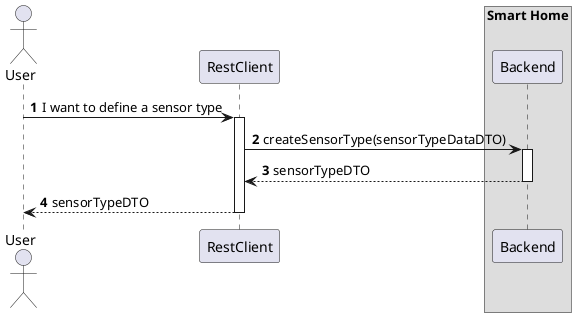 @startuml
'https://plantuml.com/sequence-diagram

!pragma layout smetana

autonumber

actor "User" as User
participant "RestClient" as RC
box "Smart Home"
    participant "Backend" as BE
end box


User -> RC : I want to define a sensor type
activate RC

RC -> BE : createSensorType(sensorTypeDataDTO)
activate BE

BE --> RC : sensorTypeDTO
deactivate BE

RC --> User : sensorTypeDTO
deactivate RC

@enduml